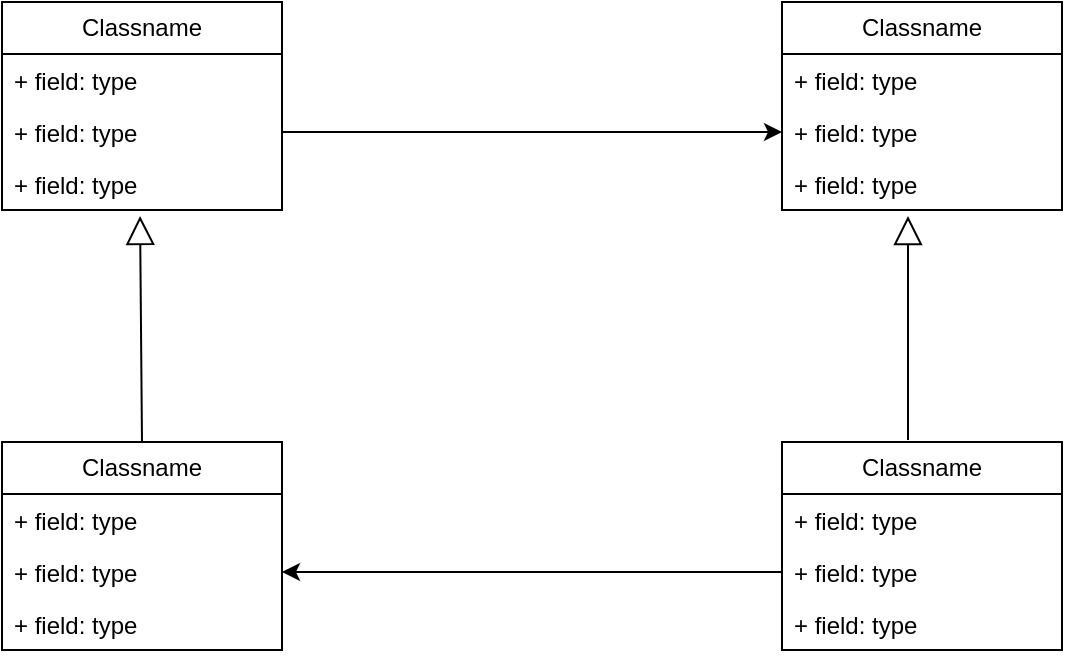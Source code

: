 <mxfile version="22.1.5" type="github">
  <diagram name="Página-1" id="4utN9KLH_R0Fn3hAMVe-">
    <mxGraphModel dx="880" dy="468" grid="1" gridSize="10" guides="1" tooltips="1" connect="1" arrows="1" fold="1" page="1" pageScale="1" pageWidth="827" pageHeight="1169" math="0" shadow="0">
      <root>
        <mxCell id="0" />
        <mxCell id="1" parent="0" />
        <mxCell id="1nNrEtnP-EyVo9XDpKoF-1" value="Classname" style="swimlane;fontStyle=0;childLayout=stackLayout;horizontal=1;startSize=26;fillColor=none;horizontalStack=0;resizeParent=1;resizeParentMax=0;resizeLast=0;collapsible=1;marginBottom=0;whiteSpace=wrap;html=1;" vertex="1" parent="1">
          <mxGeometry x="150" y="70" width="140" height="104" as="geometry" />
        </mxCell>
        <mxCell id="1nNrEtnP-EyVo9XDpKoF-2" value="+ field: type" style="text;strokeColor=none;fillColor=none;align=left;verticalAlign=top;spacingLeft=4;spacingRight=4;overflow=hidden;rotatable=0;points=[[0,0.5],[1,0.5]];portConstraint=eastwest;whiteSpace=wrap;html=1;" vertex="1" parent="1nNrEtnP-EyVo9XDpKoF-1">
          <mxGeometry y="26" width="140" height="26" as="geometry" />
        </mxCell>
        <mxCell id="1nNrEtnP-EyVo9XDpKoF-3" value="+ field: type" style="text;strokeColor=none;fillColor=none;align=left;verticalAlign=top;spacingLeft=4;spacingRight=4;overflow=hidden;rotatable=0;points=[[0,0.5],[1,0.5]];portConstraint=eastwest;whiteSpace=wrap;html=1;" vertex="1" parent="1nNrEtnP-EyVo9XDpKoF-1">
          <mxGeometry y="52" width="140" height="26" as="geometry" />
        </mxCell>
        <mxCell id="1nNrEtnP-EyVo9XDpKoF-4" value="+ field: type" style="text;strokeColor=none;fillColor=none;align=left;verticalAlign=top;spacingLeft=4;spacingRight=4;overflow=hidden;rotatable=0;points=[[0,0.5],[1,0.5]];portConstraint=eastwest;whiteSpace=wrap;html=1;" vertex="1" parent="1nNrEtnP-EyVo9XDpKoF-1">
          <mxGeometry y="78" width="140" height="26" as="geometry" />
        </mxCell>
        <mxCell id="1nNrEtnP-EyVo9XDpKoF-5" value="Classname" style="swimlane;fontStyle=0;childLayout=stackLayout;horizontal=1;startSize=26;fillColor=none;horizontalStack=0;resizeParent=1;resizeParentMax=0;resizeLast=0;collapsible=1;marginBottom=0;whiteSpace=wrap;html=1;" vertex="1" parent="1">
          <mxGeometry x="540" y="70" width="140" height="104" as="geometry" />
        </mxCell>
        <mxCell id="1nNrEtnP-EyVo9XDpKoF-6" value="+ field: type" style="text;strokeColor=none;fillColor=none;align=left;verticalAlign=top;spacingLeft=4;spacingRight=4;overflow=hidden;rotatable=0;points=[[0,0.5],[1,0.5]];portConstraint=eastwest;whiteSpace=wrap;html=1;" vertex="1" parent="1nNrEtnP-EyVo9XDpKoF-5">
          <mxGeometry y="26" width="140" height="26" as="geometry" />
        </mxCell>
        <mxCell id="1nNrEtnP-EyVo9XDpKoF-7" value="+ field: type" style="text;strokeColor=none;fillColor=none;align=left;verticalAlign=top;spacingLeft=4;spacingRight=4;overflow=hidden;rotatable=0;points=[[0,0.5],[1,0.5]];portConstraint=eastwest;whiteSpace=wrap;html=1;" vertex="1" parent="1nNrEtnP-EyVo9XDpKoF-5">
          <mxGeometry y="52" width="140" height="26" as="geometry" />
        </mxCell>
        <mxCell id="1nNrEtnP-EyVo9XDpKoF-8" value="+ field: type" style="text;strokeColor=none;fillColor=none;align=left;verticalAlign=top;spacingLeft=4;spacingRight=4;overflow=hidden;rotatable=0;points=[[0,0.5],[1,0.5]];portConstraint=eastwest;whiteSpace=wrap;html=1;" vertex="1" parent="1nNrEtnP-EyVo9XDpKoF-5">
          <mxGeometry y="78" width="140" height="26" as="geometry" />
        </mxCell>
        <mxCell id="1nNrEtnP-EyVo9XDpKoF-9" value="Classname" style="swimlane;fontStyle=0;childLayout=stackLayout;horizontal=1;startSize=26;fillColor=none;horizontalStack=0;resizeParent=1;resizeParentMax=0;resizeLast=0;collapsible=1;marginBottom=0;whiteSpace=wrap;html=1;" vertex="1" parent="1">
          <mxGeometry x="150" y="290" width="140" height="104" as="geometry" />
        </mxCell>
        <mxCell id="1nNrEtnP-EyVo9XDpKoF-10" value="+ field: type" style="text;strokeColor=none;fillColor=none;align=left;verticalAlign=top;spacingLeft=4;spacingRight=4;overflow=hidden;rotatable=0;points=[[0,0.5],[1,0.5]];portConstraint=eastwest;whiteSpace=wrap;html=1;" vertex="1" parent="1nNrEtnP-EyVo9XDpKoF-9">
          <mxGeometry y="26" width="140" height="26" as="geometry" />
        </mxCell>
        <mxCell id="1nNrEtnP-EyVo9XDpKoF-11" value="+ field: type" style="text;strokeColor=none;fillColor=none;align=left;verticalAlign=top;spacingLeft=4;spacingRight=4;overflow=hidden;rotatable=0;points=[[0,0.5],[1,0.5]];portConstraint=eastwest;whiteSpace=wrap;html=1;" vertex="1" parent="1nNrEtnP-EyVo9XDpKoF-9">
          <mxGeometry y="52" width="140" height="26" as="geometry" />
        </mxCell>
        <mxCell id="1nNrEtnP-EyVo9XDpKoF-12" value="+ field: type" style="text;strokeColor=none;fillColor=none;align=left;verticalAlign=top;spacingLeft=4;spacingRight=4;overflow=hidden;rotatable=0;points=[[0,0.5],[1,0.5]];portConstraint=eastwest;whiteSpace=wrap;html=1;" vertex="1" parent="1nNrEtnP-EyVo9XDpKoF-9">
          <mxGeometry y="78" width="140" height="26" as="geometry" />
        </mxCell>
        <mxCell id="1nNrEtnP-EyVo9XDpKoF-13" value="Classname" style="swimlane;fontStyle=0;childLayout=stackLayout;horizontal=1;startSize=26;fillColor=none;horizontalStack=0;resizeParent=1;resizeParentMax=0;resizeLast=0;collapsible=1;marginBottom=0;whiteSpace=wrap;html=1;" vertex="1" parent="1">
          <mxGeometry x="540" y="290" width="140" height="104" as="geometry" />
        </mxCell>
        <mxCell id="1nNrEtnP-EyVo9XDpKoF-14" value="+ field: type" style="text;strokeColor=none;fillColor=none;align=left;verticalAlign=top;spacingLeft=4;spacingRight=4;overflow=hidden;rotatable=0;points=[[0,0.5],[1,0.5]];portConstraint=eastwest;whiteSpace=wrap;html=1;" vertex="1" parent="1nNrEtnP-EyVo9XDpKoF-13">
          <mxGeometry y="26" width="140" height="26" as="geometry" />
        </mxCell>
        <mxCell id="1nNrEtnP-EyVo9XDpKoF-15" value="+ field: type" style="text;strokeColor=none;fillColor=none;align=left;verticalAlign=top;spacingLeft=4;spacingRight=4;overflow=hidden;rotatable=0;points=[[0,0.5],[1,0.5]];portConstraint=eastwest;whiteSpace=wrap;html=1;" vertex="1" parent="1nNrEtnP-EyVo9XDpKoF-13">
          <mxGeometry y="52" width="140" height="26" as="geometry" />
        </mxCell>
        <mxCell id="1nNrEtnP-EyVo9XDpKoF-16" value="+ field: type" style="text;strokeColor=none;fillColor=none;align=left;verticalAlign=top;spacingLeft=4;spacingRight=4;overflow=hidden;rotatable=0;points=[[0,0.5],[1,0.5]];portConstraint=eastwest;whiteSpace=wrap;html=1;" vertex="1" parent="1nNrEtnP-EyVo9XDpKoF-13">
          <mxGeometry y="78" width="140" height="26" as="geometry" />
        </mxCell>
        <mxCell id="1nNrEtnP-EyVo9XDpKoF-17" style="edgeStyle=orthogonalEdgeStyle;rounded=0;orthogonalLoop=1;jettySize=auto;html=1;exitX=1;exitY=0.5;exitDx=0;exitDy=0;entryX=0;entryY=0.5;entryDx=0;entryDy=0;" edge="1" parent="1" source="1nNrEtnP-EyVo9XDpKoF-3" target="1nNrEtnP-EyVo9XDpKoF-7">
          <mxGeometry relative="1" as="geometry" />
        </mxCell>
        <mxCell id="1nNrEtnP-EyVo9XDpKoF-19" style="edgeStyle=orthogonalEdgeStyle;rounded=0;orthogonalLoop=1;jettySize=auto;html=1;exitX=0;exitY=0.5;exitDx=0;exitDy=0;entryX=1;entryY=0.5;entryDx=0;entryDy=0;" edge="1" parent="1" source="1nNrEtnP-EyVo9XDpKoF-15" target="1nNrEtnP-EyVo9XDpKoF-11">
          <mxGeometry relative="1" as="geometry" />
        </mxCell>
        <mxCell id="1nNrEtnP-EyVo9XDpKoF-24" value="" style="endArrow=block;endFill=0;endSize=12;html=1;rounded=0;exitX=0.5;exitY=0;exitDx=0;exitDy=0;entryX=0.493;entryY=1.115;entryDx=0;entryDy=0;entryPerimeter=0;" edge="1" parent="1" source="1nNrEtnP-EyVo9XDpKoF-9" target="1nNrEtnP-EyVo9XDpKoF-4">
          <mxGeometry width="160" relative="1" as="geometry">
            <mxPoint x="330" y="250" as="sourcePoint" />
            <mxPoint x="490" y="250" as="targetPoint" />
          </mxGeometry>
        </mxCell>
        <mxCell id="1nNrEtnP-EyVo9XDpKoF-25" value="" style="endArrow=block;endFill=0;endSize=12;html=1;rounded=0;exitX=0.45;exitY=-0.01;exitDx=0;exitDy=0;entryX=0.45;entryY=1.115;entryDx=0;entryDy=0;entryPerimeter=0;exitPerimeter=0;" edge="1" parent="1" source="1nNrEtnP-EyVo9XDpKoF-13" target="1nNrEtnP-EyVo9XDpKoF-8">
          <mxGeometry width="160" relative="1" as="geometry">
            <mxPoint x="571" y="300" as="sourcePoint" />
            <mxPoint x="570" y="187" as="targetPoint" />
          </mxGeometry>
        </mxCell>
      </root>
    </mxGraphModel>
  </diagram>
</mxfile>
